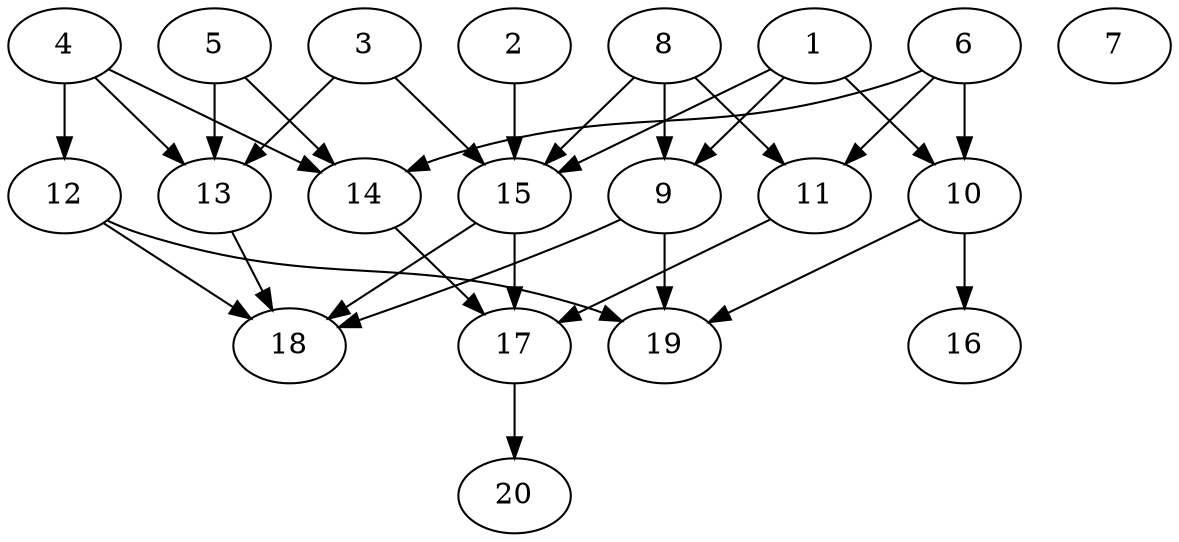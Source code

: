// DAG automatically generated by daggen at Wed Jul 24 21:27:05 2019
// ./daggen --dot -n 20 --ccr 0.3 --fat 0.7 --regular 0.5 --density 0.5 --mindata 5242880 --maxdata 52428800 
digraph G {
  1 [size="102935893", alpha="0.11", expect_size="30880768"] 
  1 -> 9 [size ="30880768"]
  1 -> 10 [size ="30880768"]
  1 -> 15 [size ="30880768"]
  2 [size="108960427", alpha="0.06", expect_size="32688128"] 
  2 -> 15 [size ="32688128"]
  3 [size="157347840", alpha="0.16", expect_size="47204352"] 
  3 -> 13 [size ="47204352"]
  3 -> 15 [size ="47204352"]
  4 [size="147179520", alpha="0.19", expect_size="44153856"] 
  4 -> 12 [size ="44153856"]
  4 -> 13 [size ="44153856"]
  4 -> 14 [size ="44153856"]
  5 [size="70714027", alpha="0.03", expect_size="21214208"] 
  5 -> 13 [size ="21214208"]
  5 -> 14 [size ="21214208"]
  6 [size="146182827", alpha="0.15", expect_size="43854848"] 
  6 -> 10 [size ="43854848"]
  6 -> 11 [size ="43854848"]
  6 -> 14 [size ="43854848"]
  7 [size="61416107", alpha="0.01", expect_size="18424832"] 
  8 [size="163686400", alpha="0.08", expect_size="49105920"] 
  8 -> 9 [size ="49105920"]
  8 -> 11 [size ="49105920"]
  8 -> 15 [size ="49105920"]
  9 [size="38929067", alpha="0.12", expect_size="11678720"] 
  9 -> 18 [size ="11678720"]
  9 -> 19 [size ="11678720"]
  10 [size="127778133", alpha="0.12", expect_size="38333440"] 
  10 -> 16 [size ="38333440"]
  10 -> 19 [size ="38333440"]
  11 [size="136700587", alpha="0.19", expect_size="41010176"] 
  11 -> 17 [size ="41010176"]
  12 [size="66553173", alpha="0.03", expect_size="19965952"] 
  12 -> 18 [size ="19965952"]
  12 -> 19 [size ="19965952"]
  13 [size="117183147", alpha="0.13", expect_size="35154944"] 
  13 -> 18 [size ="35154944"]
  14 [size="87500800", alpha="0.10", expect_size="26250240"] 
  14 -> 17 [size ="26250240"]
  15 [size="82565120", alpha="0.15", expect_size="24769536"] 
  15 -> 17 [size ="24769536"]
  15 -> 18 [size ="24769536"]
  16 [size="107096747", alpha="0.19", expect_size="32129024"] 
  17 [size="70297600", alpha="0.13", expect_size="21089280"] 
  17 -> 20 [size ="21089280"]
  18 [size="74939733", alpha="0.18", expect_size="22481920"] 
  19 [size="135372800", alpha="0.03", expect_size="40611840"] 
  20 [size="71796053", alpha="0.17", expect_size="21538816"] 
}
